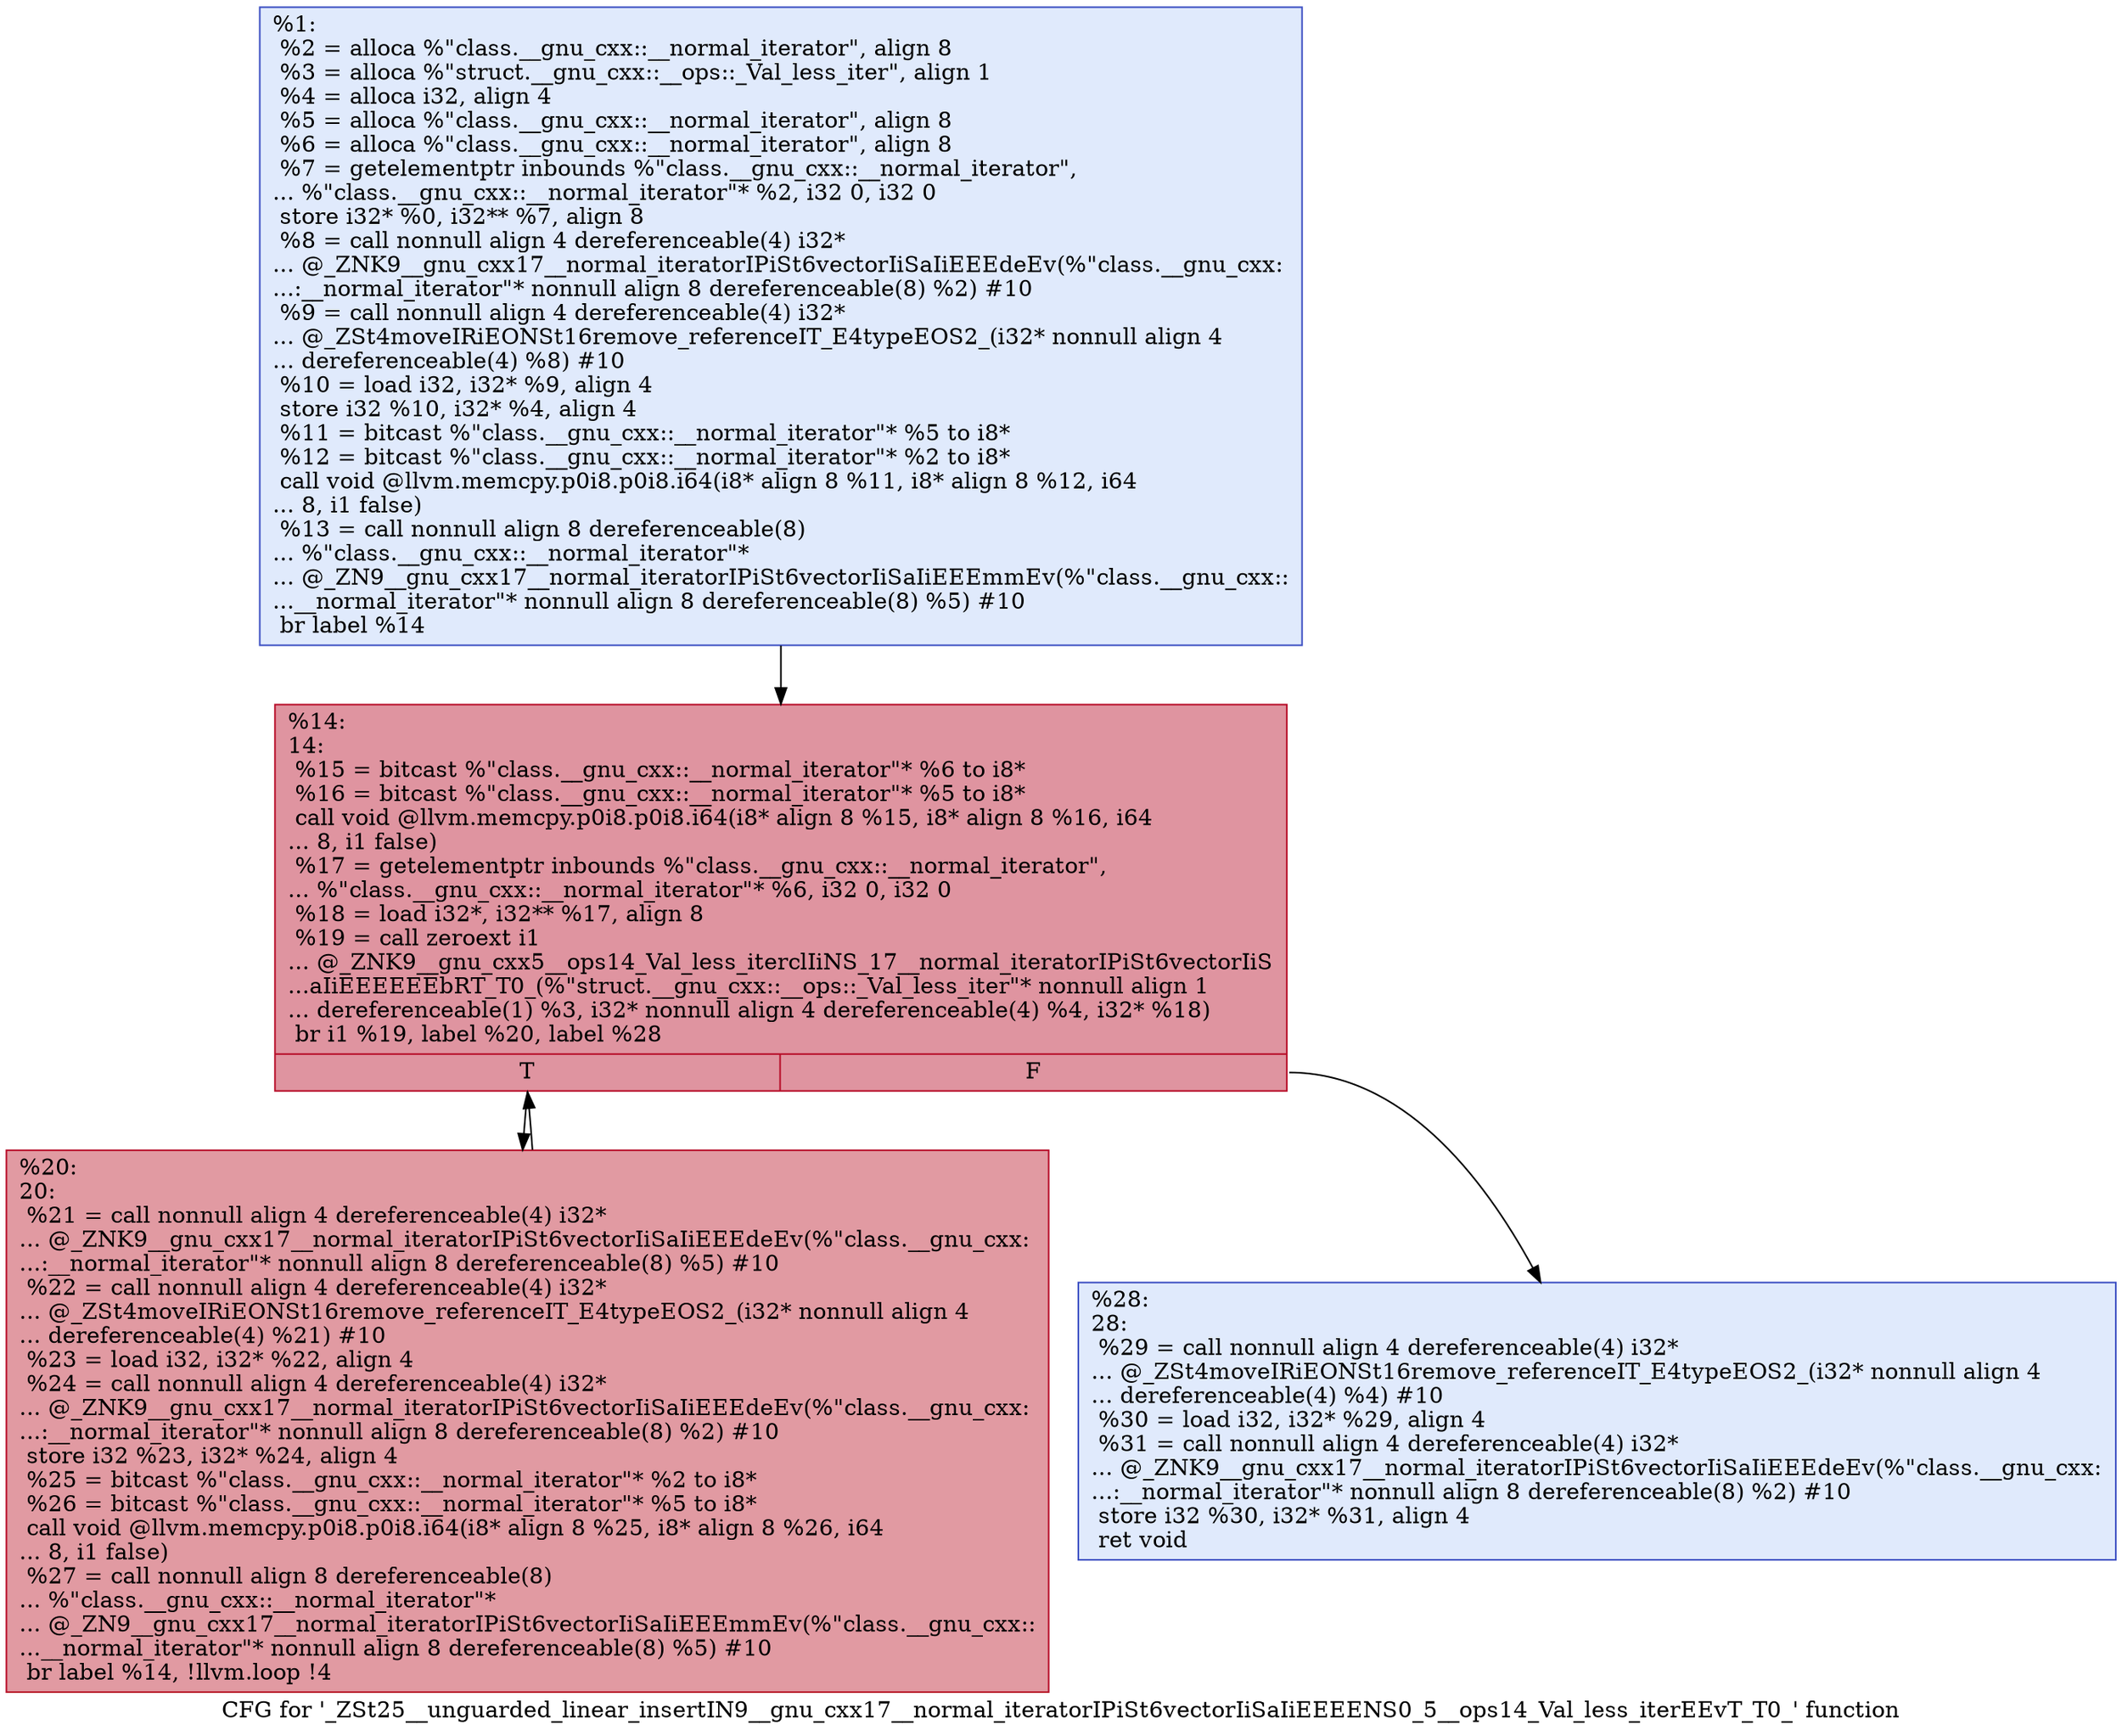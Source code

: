 digraph "CFG for '_ZSt25__unguarded_linear_insertIN9__gnu_cxx17__normal_iteratorIPiSt6vectorIiSaIiEEEENS0_5__ops14_Val_less_iterEEvT_T0_' function" {
	label="CFG for '_ZSt25__unguarded_linear_insertIN9__gnu_cxx17__normal_iteratorIPiSt6vectorIiSaIiEEEENS0_5__ops14_Val_less_iterEEvT_T0_' function";

	Node0x5620e950a200 [shape=record,color="#3d50c3ff", style=filled, fillcolor="#b9d0f970",label="{%1:\l  %2 = alloca %\"class.__gnu_cxx::__normal_iterator\", align 8\l  %3 = alloca %\"struct.__gnu_cxx::__ops::_Val_less_iter\", align 1\l  %4 = alloca i32, align 4\l  %5 = alloca %\"class.__gnu_cxx::__normal_iterator\", align 8\l  %6 = alloca %\"class.__gnu_cxx::__normal_iterator\", align 8\l  %7 = getelementptr inbounds %\"class.__gnu_cxx::__normal_iterator\",\l... %\"class.__gnu_cxx::__normal_iterator\"* %2, i32 0, i32 0\l  store i32* %0, i32** %7, align 8\l  %8 = call nonnull align 4 dereferenceable(4) i32*\l... @_ZNK9__gnu_cxx17__normal_iteratorIPiSt6vectorIiSaIiEEEdeEv(%\"class.__gnu_cxx:\l...:__normal_iterator\"* nonnull align 8 dereferenceable(8) %2) #10\l  %9 = call nonnull align 4 dereferenceable(4) i32*\l... @_ZSt4moveIRiEONSt16remove_referenceIT_E4typeEOS2_(i32* nonnull align 4\l... dereferenceable(4) %8) #10\l  %10 = load i32, i32* %9, align 4\l  store i32 %10, i32* %4, align 4\l  %11 = bitcast %\"class.__gnu_cxx::__normal_iterator\"* %5 to i8*\l  %12 = bitcast %\"class.__gnu_cxx::__normal_iterator\"* %2 to i8*\l  call void @llvm.memcpy.p0i8.p0i8.i64(i8* align 8 %11, i8* align 8 %12, i64\l... 8, i1 false)\l  %13 = call nonnull align 8 dereferenceable(8)\l... %\"class.__gnu_cxx::__normal_iterator\"*\l... @_ZN9__gnu_cxx17__normal_iteratorIPiSt6vectorIiSaIiEEEmmEv(%\"class.__gnu_cxx::\l...__normal_iterator\"* nonnull align 8 dereferenceable(8) %5) #10\l  br label %14\l}"];
	Node0x5620e950a200 -> Node0x5620e950ab90;
	Node0x5620e950ab90 [shape=record,color="#b70d28ff", style=filled, fillcolor="#b70d2870",label="{%14:\l14:                                               \l  %15 = bitcast %\"class.__gnu_cxx::__normal_iterator\"* %6 to i8*\l  %16 = bitcast %\"class.__gnu_cxx::__normal_iterator\"* %5 to i8*\l  call void @llvm.memcpy.p0i8.p0i8.i64(i8* align 8 %15, i8* align 8 %16, i64\l... 8, i1 false)\l  %17 = getelementptr inbounds %\"class.__gnu_cxx::__normal_iterator\",\l... %\"class.__gnu_cxx::__normal_iterator\"* %6, i32 0, i32 0\l  %18 = load i32*, i32** %17, align 8\l  %19 = call zeroext i1\l... @_ZNK9__gnu_cxx5__ops14_Val_less_iterclIiNS_17__normal_iteratorIPiSt6vectorIiS\l...aIiEEEEEEbRT_T0_(%\"struct.__gnu_cxx::__ops::_Val_less_iter\"* nonnull align 1\l... dereferenceable(1) %3, i32* nonnull align 4 dereferenceable(4) %4, i32* %18)\l  br i1 %19, label %20, label %28\l|{<s0>T|<s1>F}}"];
	Node0x5620e950ab90:s0 -> Node0x5620e950b2d0;
	Node0x5620e950ab90:s1 -> Node0x5620e950b320;
	Node0x5620e950b2d0 [shape=record,color="#b70d28ff", style=filled, fillcolor="#bb1b2c70",label="{%20:\l20:                                               \l  %21 = call nonnull align 4 dereferenceable(4) i32*\l... @_ZNK9__gnu_cxx17__normal_iteratorIPiSt6vectorIiSaIiEEEdeEv(%\"class.__gnu_cxx:\l...:__normal_iterator\"* nonnull align 8 dereferenceable(8) %5) #10\l  %22 = call nonnull align 4 dereferenceable(4) i32*\l... @_ZSt4moveIRiEONSt16remove_referenceIT_E4typeEOS2_(i32* nonnull align 4\l... dereferenceable(4) %21) #10\l  %23 = load i32, i32* %22, align 4\l  %24 = call nonnull align 4 dereferenceable(4) i32*\l... @_ZNK9__gnu_cxx17__normal_iteratorIPiSt6vectorIiSaIiEEEdeEv(%\"class.__gnu_cxx:\l...:__normal_iterator\"* nonnull align 8 dereferenceable(8) %2) #10\l  store i32 %23, i32* %24, align 4\l  %25 = bitcast %\"class.__gnu_cxx::__normal_iterator\"* %2 to i8*\l  %26 = bitcast %\"class.__gnu_cxx::__normal_iterator\"* %5 to i8*\l  call void @llvm.memcpy.p0i8.p0i8.i64(i8* align 8 %25, i8* align 8 %26, i64\l... 8, i1 false)\l  %27 = call nonnull align 8 dereferenceable(8)\l... %\"class.__gnu_cxx::__normal_iterator\"*\l... @_ZN9__gnu_cxx17__normal_iteratorIPiSt6vectorIiSaIiEEEmmEv(%\"class.__gnu_cxx::\l...__normal_iterator\"* nonnull align 8 dereferenceable(8) %5) #10\l  br label %14, !llvm.loop !4\l}"];
	Node0x5620e950b2d0 -> Node0x5620e950ab90;
	Node0x5620e950b320 [shape=record,color="#3d50c3ff", style=filled, fillcolor="#b9d0f970",label="{%28:\l28:                                               \l  %29 = call nonnull align 4 dereferenceable(4) i32*\l... @_ZSt4moveIRiEONSt16remove_referenceIT_E4typeEOS2_(i32* nonnull align 4\l... dereferenceable(4) %4) #10\l  %30 = load i32, i32* %29, align 4\l  %31 = call nonnull align 4 dereferenceable(4) i32*\l... @_ZNK9__gnu_cxx17__normal_iteratorIPiSt6vectorIiSaIiEEEdeEv(%\"class.__gnu_cxx:\l...:__normal_iterator\"* nonnull align 8 dereferenceable(8) %2) #10\l  store i32 %30, i32* %31, align 4\l  ret void\l}"];
}
